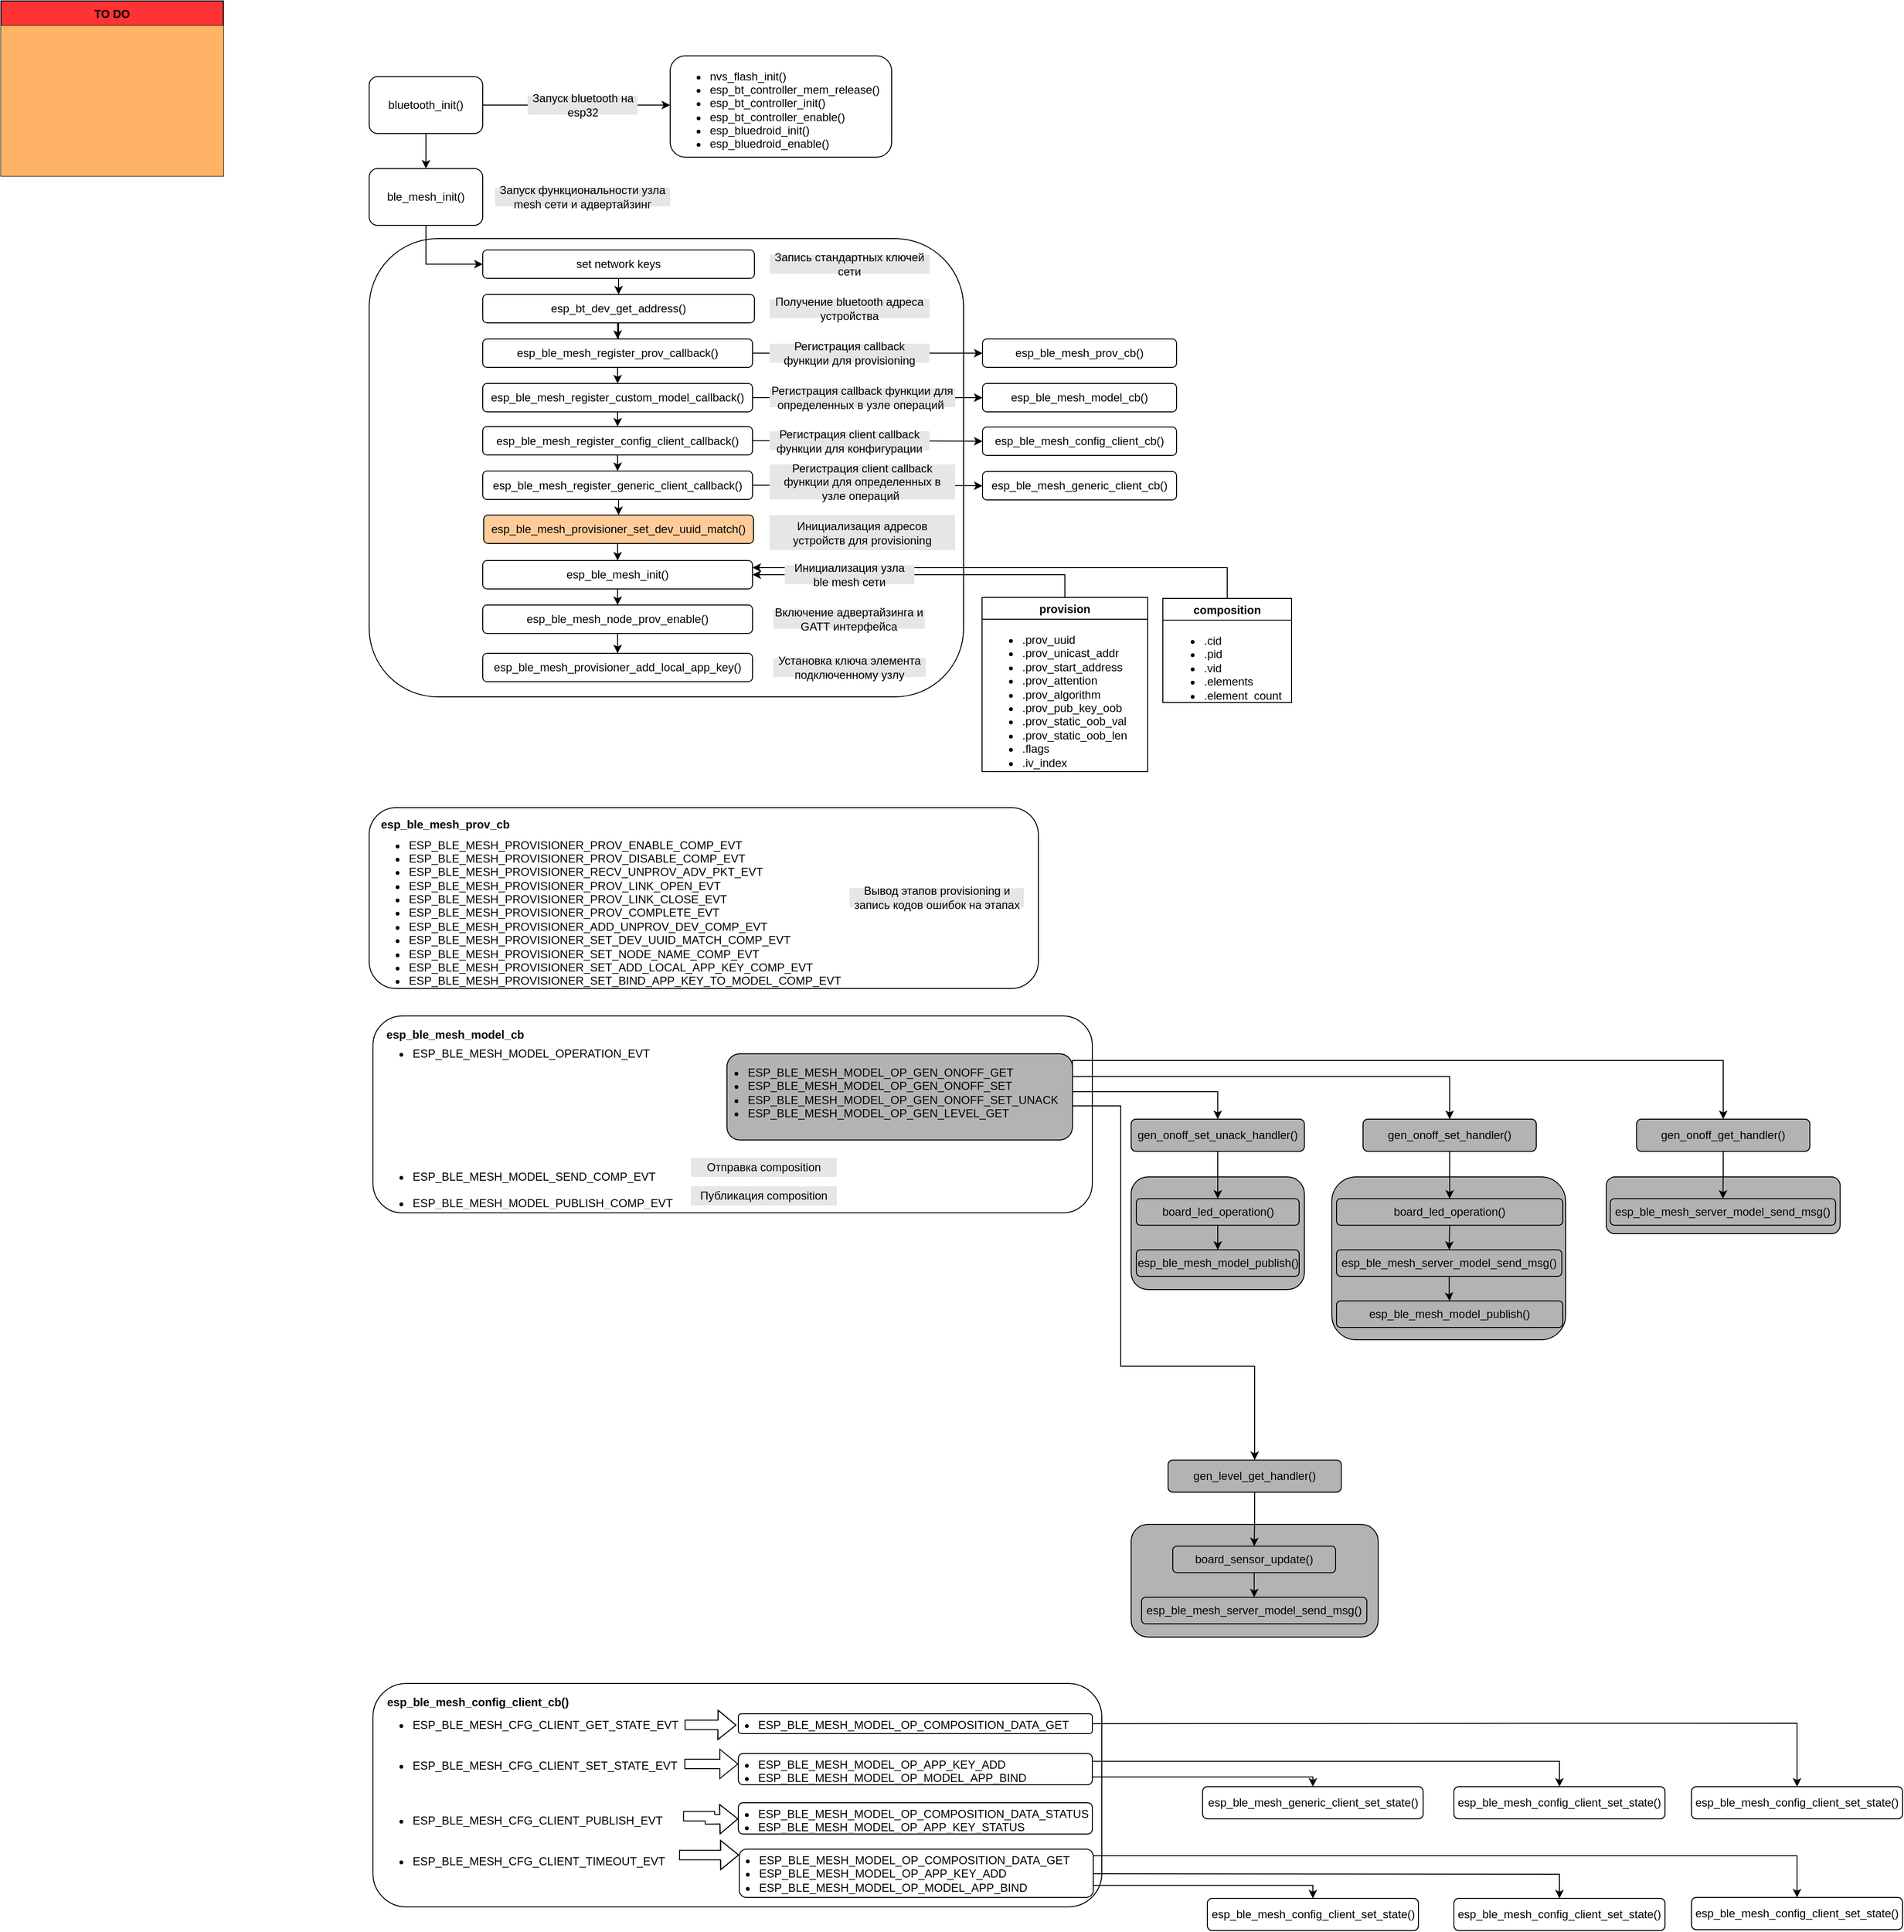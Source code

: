 <mxfile pages="1" version="11.2.1" type="github"><diagram id="T98RS72rka8nXL6oqwBk" name="BLE Mesh"><mxGraphModel dx="1868" dy="436" grid="0" gridSize="10" guides="1" tooltips="1" connect="1" arrows="1" fold="1" page="1" pageScale="1" pageWidth="827" pageHeight="1169" math="0" shadow="0"><root><mxCell id="0"/><mxCell id="1" parent="0"/><mxCell id="4EiZYcowKfUShSgZ8cCK-21" value="" style="rounded=1;whiteSpace=wrap;html=1;shadow=0;fillColor=#FFFFFF;" parent="1" vertex="1"><mxGeometry x="24" y="1800" width="770" height="236" as="geometry"/></mxCell><mxCell id="4EiZYcowKfUShSgZ8cCK-69" value="" style="rounded=1;whiteSpace=wrap;html=1;shadow=0;fillColor=#FFFFFF;" parent="1" vertex="1"><mxGeometry x="411" y="1975" width="374" height="51" as="geometry"/></mxCell><mxCell id="4EiZYcowKfUShSgZ8cCK-70" value="&lt;ul&gt;&lt;li&gt;ESP_BLE_MESH_MODEL_OP_COMPOSITION_DATA_GET&lt;br&gt;&lt;/li&gt;&lt;li&gt;ESP_BLE_MESH_MODEL_OP_APP_KEY_ADD&lt;br&gt;&lt;/li&gt;&lt;li&gt;ESP_BLE_MESH_MODEL_OP_MODEL_APP_BIND&lt;br&gt;&lt;/li&gt;&lt;/ul&gt;" style="text;strokeColor=none;fillColor=none;html=1;whiteSpace=wrap;verticalAlign=middle;overflow=hidden;shadow=0;" parent="1" vertex="1"><mxGeometry x="390" y="1965" width="400" height="59" as="geometry"/></mxCell><mxCell id="4EiZYcowKfUShSgZ8cCK-76" style="edgeStyle=orthogonalEdgeStyle;rounded=0;orthogonalLoop=1;jettySize=auto;html=1;" parent="1" target="4EiZYcowKfUShSgZ8cCK-75" edge="1"><mxGeometry relative="1" as="geometry"><mxPoint x="785" y="2001" as="sourcePoint"/></mxGeometry></mxCell><mxCell id="4EiZYcowKfUShSgZ8cCK-77" style="edgeStyle=orthogonalEdgeStyle;rounded=0;orthogonalLoop=1;jettySize=auto;html=1;exitX=1;exitY=0.75;exitDx=0;exitDy=0;" parent="1" source="4EiZYcowKfUShSgZ8cCK-69" target="4EiZYcowKfUShSgZ8cCK-74" edge="1"><mxGeometry relative="1" as="geometry"><Array as="points"><mxPoint x="1017" y="2013"/></Array></mxGeometry></mxCell><mxCell id="4EiZYcowKfUShSgZ8cCK-66" value="" style="rounded=1;whiteSpace=wrap;html=1;shadow=0;fillColor=#FFFFFF;" parent="1" vertex="1"><mxGeometry x="410" y="1926" width="374" height="33" as="geometry"/></mxCell><mxCell id="4EiZYcowKfUShSgZ8cCK-67" value="&lt;ul&gt;&lt;li&gt;&lt;span&gt;ESP_BLE_MESH_MODEL_OP_COMPOSITION_DATA_STATUS&lt;/span&gt;&lt;/li&gt;&lt;li&gt;ESP_BLE_MESH_MODEL_OP_APP_KEY_STATUS&lt;br&gt;&lt;/li&gt;&lt;/ul&gt;" style="text;strokeColor=none;fillColor=none;html=1;whiteSpace=wrap;verticalAlign=middle;overflow=hidden;shadow=0;" parent="1" vertex="1"><mxGeometry x="389" y="1916" width="400" height="43" as="geometry"/></mxCell><mxCell id="DUqvtSoEK3mGx_9N1tl6-71" value="" style="rounded=1;whiteSpace=wrap;html=1;shadow=0;fillColor=#B3B3B3;" parent="1" vertex="1"><mxGeometry x="825" y="1265" width="183" height="119" as="geometry"/></mxCell><mxCell id="DUqvtSoEK3mGx_9N1tl6-55" value="" style="rounded=1;whiteSpace=wrap;html=1;shadow=0;fillColor=#FFFFFF;" parent="1" vertex="1"><mxGeometry x="24" y="1095" width="760" height="208" as="geometry"/></mxCell><mxCell id="DUqvtSoEK3mGx_9N1tl6-66" style="edgeStyle=orthogonalEdgeStyle;rounded=0;orthogonalLoop=1;jettySize=auto;html=1;exitX=1;exitY=0.75;exitDx=0;exitDy=0;entryX=0.5;entryY=0;entryDx=0;entryDy=0;" parent="1" source="DUqvtSoEK3mGx_9N1tl6-59" target="DUqvtSoEK3mGx_9N1tl6-64" edge="1"><mxGeometry relative="1" as="geometry"><Array as="points"><mxPoint x="763" y="1175"/><mxPoint x="916" y="1175"/></Array></mxGeometry></mxCell><mxCell id="DUqvtSoEK3mGx_9N1tl6-68" style="edgeStyle=orthogonalEdgeStyle;rounded=0;orthogonalLoop=1;jettySize=auto;html=1;exitX=1;exitY=0.5;exitDx=0;exitDy=0;entryX=0.5;entryY=0;entryDx=0;entryDy=0;" parent="1" source="DUqvtSoEK3mGx_9N1tl6-59" target="DUqvtSoEK3mGx_9N1tl6-67" edge="1"><mxGeometry relative="1" as="geometry"><Array as="points"><mxPoint x="763" y="1159"/><mxPoint x="1162" y="1159"/></Array></mxGeometry></mxCell><mxCell id="DUqvtSoEK3mGx_9N1tl6-70" style="edgeStyle=orthogonalEdgeStyle;rounded=0;orthogonalLoop=1;jettySize=auto;html=1;exitX=1;exitY=0.25;exitDx=0;exitDy=0;entryX=0.5;entryY=0;entryDx=0;entryDy=0;" parent="1" source="DUqvtSoEK3mGx_9N1tl6-59" target="DUqvtSoEK3mGx_9N1tl6-69" edge="1"><mxGeometry relative="1" as="geometry"><Array as="points"><mxPoint x="763" y="1142"/><mxPoint x="1451" y="1142"/></Array></mxGeometry></mxCell><mxCell id="ZLVzMHxIUmXoyJSJ_pGa-2" style="edgeStyle=orthogonalEdgeStyle;rounded=0;orthogonalLoop=1;jettySize=auto;html=1;exitX=1;exitY=0.5;exitDx=0;exitDy=0;entryX=0.5;entryY=0;entryDx=0;entryDy=0;" parent="1" source="DUqvtSoEK3mGx_9N1tl6-59" target="ZLVzMHxIUmXoyJSJ_pGa-5" edge="1"><mxGeometry relative="1" as="geometry"><mxPoint x="800.176" y="1401.647" as="targetPoint"/><Array as="points"><mxPoint x="763" y="1190"/><mxPoint x="814" y="1190"/><mxPoint x="814" y="1465"/><mxPoint x="955" y="1465"/></Array></mxGeometry></mxCell><mxCell id="DUqvtSoEK3mGx_9N1tl6-59" value="" style="rounded=1;whiteSpace=wrap;html=1;shadow=0;fillColor=#B3B3B3;" parent="1" vertex="1"><mxGeometry x="398" y="1135" width="365" height="91" as="geometry"/></mxCell><mxCell id="DUqvtSoEK3mGx_9N1tl6-61" value="&lt;ul&gt;&lt;li&gt;ESP_BLE_MESH_MODEL_OP_GEN_ONOFF_GET&lt;/li&gt;&lt;li&gt;ESP_BLE_MESH_MODEL_OP_GEN_ONOFF_SET&lt;/li&gt;&lt;li&gt;ESP_BLE_MESH_MODEL_OP_GEN_ONOFF_SET_UNACK&lt;/li&gt;&lt;li&gt;ESP_BLE_MESH_MODEL_OP_GEN_LEVEL_GET&lt;/li&gt;&lt;/ul&gt;" style="text;strokeColor=none;fillColor=none;html=1;whiteSpace=wrap;verticalAlign=middle;overflow=hidden;shadow=0;" parent="1" vertex="1"><mxGeometry x="378" y="1125" width="371" height="101" as="geometry"/></mxCell><mxCell id="DUqvtSoEK3mGx_9N1tl6-28" value="" style="rounded=1;whiteSpace=wrap;html=1;" parent="1" vertex="1"><mxGeometry x="338" y="81" width="234" height="107" as="geometry"/></mxCell><mxCell id="DUqvtSoEK3mGx_9N1tl6-6" value="&lt;ul&gt;&lt;li&gt;nvs_flash_init()&lt;/li&gt;&lt;li&gt;esp_bt_controller_mem_release()&lt;/li&gt;&lt;li&gt;esp_bt_controller_init()&lt;/li&gt;&lt;li&gt;esp_bt_controller_enable()&lt;/li&gt;&lt;li&gt;esp_bluedroid_init()&lt;/li&gt;&lt;li&gt;esp_bluedroid_enable()&lt;/li&gt;&lt;/ul&gt;" style="text;strokeColor=none;fillColor=none;html=1;whiteSpace=wrap;verticalAlign=middle;overflow=hidden;" parent="1" vertex="1"><mxGeometry x="338" y="81" width="228" height="104" as="geometry"/></mxCell><mxCell id="DUqvtSoEK3mGx_9N1tl6-18" value="" style="rounded=1;whiteSpace=wrap;html=1;" parent="1" vertex="1"><mxGeometry x="20" y="274" width="628" height="484" as="geometry"/></mxCell><mxCell id="DUqvtSoEK3mGx_9N1tl6-5" style="edgeStyle=orthogonalEdgeStyle;rounded=0;orthogonalLoop=1;jettySize=auto;html=1;exitX=0.5;exitY=1;exitDx=0;exitDy=0;" parent="1" source="DUqvtSoEK3mGx_9N1tl6-1" target="DUqvtSoEK3mGx_9N1tl6-4" edge="1"><mxGeometry relative="1" as="geometry"/></mxCell><mxCell id="DUqvtSoEK3mGx_9N1tl6-29" style="edgeStyle=orthogonalEdgeStyle;rounded=0;orthogonalLoop=1;jettySize=auto;html=1;exitX=1;exitY=0.5;exitDx=0;exitDy=0;" parent="1" source="DUqvtSoEK3mGx_9N1tl6-1" target="DUqvtSoEK3mGx_9N1tl6-6" edge="1"><mxGeometry relative="1" as="geometry"/></mxCell><mxCell id="DUqvtSoEK3mGx_9N1tl6-1" value="bluetooth_init()" style="rounded=1;whiteSpace=wrap;html=1;" parent="1" vertex="1"><mxGeometry x="20" y="103" width="120" height="60" as="geometry"/></mxCell><mxCell id="DUqvtSoEK3mGx_9N1tl6-3" value="Запуск bluetooth на esp32" style="text;html=1;strokeColor=none;fillColor=#E6E6E6;align=center;verticalAlign=middle;whiteSpace=wrap;rounded=0;" parent="1" vertex="1"><mxGeometry x="187.5" y="123" width="116" height="20" as="geometry"/></mxCell><mxCell id="4EiZYcowKfUShSgZ8cCK-2" style="edgeStyle=orthogonalEdgeStyle;rounded=0;orthogonalLoop=1;jettySize=auto;html=1;exitX=0.5;exitY=1;exitDx=0;exitDy=0;entryX=0;entryY=0.5;entryDx=0;entryDy=0;" parent="1" source="DUqvtSoEK3mGx_9N1tl6-4" target="4EiZYcowKfUShSgZ8cCK-1" edge="1"><mxGeometry relative="1" as="geometry"/></mxCell><mxCell id="DUqvtSoEK3mGx_9N1tl6-4" value="ble_mesh_init()" style="rounded=1;whiteSpace=wrap;html=1;" parent="1" vertex="1"><mxGeometry x="20" y="200" width="120" height="60" as="geometry"/></mxCell><mxCell id="DUqvtSoEK3mGx_9N1tl6-14" style="edgeStyle=orthogonalEdgeStyle;rounded=0;orthogonalLoop=1;jettySize=auto;html=1;exitX=0.5;exitY=1;exitDx=0;exitDy=0;" parent="1" source="DUqvtSoEK3mGx_9N1tl6-9" target="DUqvtSoEK3mGx_9N1tl6-13" edge="1"><mxGeometry relative="1" as="geometry"/></mxCell><mxCell id="DUqvtSoEK3mGx_9N1tl6-22" style="edgeStyle=orthogonalEdgeStyle;rounded=0;orthogonalLoop=1;jettySize=auto;html=1;exitX=0.5;exitY=1;exitDx=0;exitDy=0;entryX=0.5;entryY=0;entryDx=0;entryDy=0;" parent="1" source="DUqvtSoEK3mGx_9N1tl6-9" target="DUqvtSoEK3mGx_9N1tl6-13" edge="1"><mxGeometry relative="1" as="geometry"/></mxCell><mxCell id="DUqvtSoEK3mGx_9N1tl6-9" value="esp_bt_dev_get_address()" style="rounded=1;whiteSpace=wrap;html=1;" parent="1" vertex="1"><mxGeometry x="140" y="333" width="287" height="30" as="geometry"/></mxCell><mxCell id="DUqvtSoEK3mGx_9N1tl6-12" value="Запуск функциональности узла mesh сети и адвертайзинг" style="text;html=1;strokeColor=none;fillColor=#E6E6E6;align=center;verticalAlign=middle;whiteSpace=wrap;rounded=0;" parent="1" vertex="1"><mxGeometry x="153" y="220" width="185" height="20" as="geometry"/></mxCell><mxCell id="DUqvtSoEK3mGx_9N1tl6-17" style="edgeStyle=orthogonalEdgeStyle;rounded=0;orthogonalLoop=1;jettySize=auto;html=1;exitX=0.5;exitY=1;exitDx=0;exitDy=0;entryX=0.5;entryY=0;entryDx=0;entryDy=0;" parent="1" source="DUqvtSoEK3mGx_9N1tl6-13" target="DUqvtSoEK3mGx_9N1tl6-16" edge="1"><mxGeometry relative="1" as="geometry"/></mxCell><mxCell id="DUqvtSoEK3mGx_9N1tl6-47" style="edgeStyle=orthogonalEdgeStyle;rounded=0;orthogonalLoop=1;jettySize=auto;html=1;exitX=1;exitY=0.5;exitDx=0;exitDy=0;entryX=0;entryY=0.5;entryDx=0;entryDy=0;" parent="1" source="DUqvtSoEK3mGx_9N1tl6-13" target="DUqvtSoEK3mGx_9N1tl6-45" edge="1"><mxGeometry relative="1" as="geometry"/></mxCell><mxCell id="DUqvtSoEK3mGx_9N1tl6-13" value="esp_ble_mesh_register_prov_callback()" style="rounded=1;whiteSpace=wrap;html=1;" parent="1" vertex="1"><mxGeometry x="140" y="380" width="285" height="30" as="geometry"/></mxCell><mxCell id="DUqvtSoEK3mGx_9N1tl6-48" style="edgeStyle=orthogonalEdgeStyle;rounded=0;orthogonalLoop=1;jettySize=auto;html=1;exitX=1;exitY=0.5;exitDx=0;exitDy=0;" parent="1" source="DUqvtSoEK3mGx_9N1tl6-16" target="DUqvtSoEK3mGx_9N1tl6-46" edge="1"><mxGeometry relative="1" as="geometry"/></mxCell><mxCell id="4EiZYcowKfUShSgZ8cCK-14" style="edgeStyle=orthogonalEdgeStyle;rounded=0;orthogonalLoop=1;jettySize=auto;html=1;exitX=0.5;exitY=1;exitDx=0;exitDy=0;entryX=0.5;entryY=0;entryDx=0;entryDy=0;" parent="1" source="DUqvtSoEK3mGx_9N1tl6-16" target="4EiZYcowKfUShSgZ8cCK-7" edge="1"><mxGeometry relative="1" as="geometry"/></mxCell><mxCell id="DUqvtSoEK3mGx_9N1tl6-16" value="esp_ble_mesh_register_custom_model_callback()" style="rounded=1;whiteSpace=wrap;html=1;" parent="1" vertex="1"><mxGeometry x="140" y="427" width="285" height="30" as="geometry"/></mxCell><mxCell id="DUqvtSoEK3mGx_9N1tl6-24" style="edgeStyle=orthogonalEdgeStyle;rounded=0;orthogonalLoop=1;jettySize=auto;html=1;exitX=0.5;exitY=1;exitDx=0;exitDy=0;entryX=0.5;entryY=0;entryDx=0;entryDy=0;" parent="1" source="DUqvtSoEK3mGx_9N1tl6-20" target="DUqvtSoEK3mGx_9N1tl6-23" edge="1"><mxGeometry relative="1" as="geometry"/></mxCell><mxCell id="DUqvtSoEK3mGx_9N1tl6-20" value="esp_ble_mesh_init()" style="rounded=1;whiteSpace=wrap;html=1;" parent="1" vertex="1"><mxGeometry x="140" y="614" width="285" height="30" as="geometry"/></mxCell><mxCell id="DUqvtSoEK3mGx_9N1tl6-26" style="edgeStyle=orthogonalEdgeStyle;rounded=0;orthogonalLoop=1;jettySize=auto;html=1;exitX=0.5;exitY=1;exitDx=0;exitDy=0;entryX=0.5;entryY=0;entryDx=0;entryDy=0;" parent="1" source="DUqvtSoEK3mGx_9N1tl6-23" target="DUqvtSoEK3mGx_9N1tl6-25" edge="1"><mxGeometry relative="1" as="geometry"/></mxCell><mxCell id="DUqvtSoEK3mGx_9N1tl6-23" value="esp_ble_mesh_node_prov_enable()" style="rounded=1;whiteSpace=wrap;html=1;" parent="1" vertex="1"><mxGeometry x="140" y="661" width="285" height="30" as="geometry"/></mxCell><mxCell id="DUqvtSoEK3mGx_9N1tl6-25" value="esp_ble_mesh_provisioner_add_local_app_key()" style="rounded=1;whiteSpace=wrap;html=1;" parent="1" vertex="1"><mxGeometry x="140" y="712" width="285" height="30" as="geometry"/></mxCell><mxCell id="DUqvtSoEK3mGx_9N1tl6-30" value="Получение bluetooth адреса устройства" style="text;html=1;strokeColor=none;fillColor=#E6E6E6;align=center;verticalAlign=middle;whiteSpace=wrap;rounded=0;" parent="1" vertex="1"><mxGeometry x="443" y="338" width="169" height="20" as="geometry"/></mxCell><mxCell id="DUqvtSoEK3mGx_9N1tl6-31" value="Установка ключа элемента подключенному узлу" style="text;html=1;strokeColor=none;fillColor=#E6E6E6;align=center;verticalAlign=middle;whiteSpace=wrap;rounded=0;" parent="1" vertex="1"><mxGeometry x="447" y="717" width="161" height="20" as="geometry"/></mxCell><mxCell id="DUqvtSoEK3mGx_9N1tl6-33" value="Включение адвертайзинга и GATT интерфейса" style="text;html=1;strokeColor=none;fillColor=#E6E6E6;align=center;verticalAlign=middle;whiteSpace=wrap;rounded=0;" parent="1" vertex="1"><mxGeometry x="447" y="666" width="160" height="20" as="geometry"/></mxCell><mxCell id="DUqvtSoEK3mGx_9N1tl6-38" style="edgeStyle=orthogonalEdgeStyle;rounded=0;orthogonalLoop=1;jettySize=auto;html=1;exitX=0.5;exitY=0;exitDx=0;exitDy=0;entryX=1;entryY=0.5;entryDx=0;entryDy=0;" parent="1" source="DUqvtSoEK3mGx_9N1tl6-35" target="DUqvtSoEK3mGx_9N1tl6-20" edge="1"><mxGeometry relative="1" as="geometry"/></mxCell><mxCell id="DUqvtSoEK3mGx_9N1tl6-35" value="provision" style="swimlane;" parent="1" vertex="1"><mxGeometry x="667.5" y="653" width="175" height="184" as="geometry"/></mxCell><mxCell id="DUqvtSoEK3mGx_9N1tl6-41" value="&lt;ul&gt;&lt;li&gt;.prov_uuid&lt;/li&gt;&lt;li&gt;.prov_unicast_addr&lt;/li&gt;&lt;li&gt;.prov_start_address&lt;/li&gt;&lt;li&gt;.prov_attention&lt;/li&gt;&lt;li&gt;.prov_algorithm&lt;/li&gt;&lt;li&gt;.prov_pub_key_oob&lt;/li&gt;&lt;li&gt;.prov_static_oob_val&lt;/li&gt;&lt;li&gt;.prov_static_oob_len&lt;/li&gt;&lt;li&gt;.flags&lt;/li&gt;&lt;li&gt;.iv_index&lt;/li&gt;&lt;/ul&gt;" style="text;strokeColor=none;fillColor=none;html=1;whiteSpace=wrap;verticalAlign=middle;overflow=hidden;shadow=0;align=left;" parent="DUqvtSoEK3mGx_9N1tl6-35" vertex="1"><mxGeometry y="23" width="175" height="161" as="geometry"/></mxCell><mxCell id="DUqvtSoEK3mGx_9N1tl6-39" style="edgeStyle=orthogonalEdgeStyle;rounded=0;orthogonalLoop=1;jettySize=auto;html=1;exitX=0.5;exitY=0;exitDx=0;exitDy=0;entryX=1;entryY=0.25;entryDx=0;entryDy=0;" parent="1" source="DUqvtSoEK3mGx_9N1tl6-37" target="DUqvtSoEK3mGx_9N1tl6-20" edge="1"><mxGeometry relative="1" as="geometry"/></mxCell><mxCell id="DUqvtSoEK3mGx_9N1tl6-37" value="composition" style="swimlane;" parent="1" vertex="1"><mxGeometry x="858.5" y="654" width="136" height="110" as="geometry"/></mxCell><mxCell id="DUqvtSoEK3mGx_9N1tl6-42" value="&lt;ul&gt;&lt;li&gt;.cid&lt;/li&gt;&lt;li&gt;.pid&lt;/li&gt;&lt;li&gt;.vid&lt;/li&gt;&lt;li&gt;.elements&lt;/li&gt;&lt;li&gt;.element_count&lt;/li&gt;&lt;/ul&gt;" style="text;strokeColor=none;fillColor=none;html=1;whiteSpace=wrap;verticalAlign=middle;overflow=hidden;shadow=0;" parent="DUqvtSoEK3mGx_9N1tl6-37" vertex="1"><mxGeometry x="1" y="23" width="135" height="85" as="geometry"/></mxCell><mxCell id="DUqvtSoEK3mGx_9N1tl6-34" value="Инициализация узла ble mesh сети" style="text;html=1;strokeColor=none;fillColor=#E6E6E6;align=center;verticalAlign=middle;whiteSpace=wrap;rounded=0;shadow=0;" parent="1" vertex="1"><mxGeometry x="459" y="619" width="137" height="20" as="geometry"/></mxCell><mxCell id="DUqvtSoEK3mGx_9N1tl6-43" value="Регистрация callback функции для provisioning" style="text;html=1;strokeColor=none;fillColor=#E6E6E6;align=center;verticalAlign=middle;whiteSpace=wrap;rounded=0;" parent="1" vertex="1"><mxGeometry x="443" y="385" width="169" height="20" as="geometry"/></mxCell><mxCell id="DUqvtSoEK3mGx_9N1tl6-44" value="Регистрация callback функции для определенных в узле операций&amp;nbsp;" style="text;html=1;strokeColor=none;fillColor=#E6E6E6;align=center;verticalAlign=middle;whiteSpace=wrap;rounded=0;" parent="1" vertex="1"><mxGeometry x="443" y="432" width="196" height="20" as="geometry"/></mxCell><mxCell id="DUqvtSoEK3mGx_9N1tl6-45" value="esp_ble_mesh_prov_cb()" style="rounded=1;whiteSpace=wrap;html=1;shadow=0;fillColor=#FFFFFF;" parent="1" vertex="1"><mxGeometry x="668" y="380" width="205" height="30" as="geometry"/></mxCell><mxCell id="DUqvtSoEK3mGx_9N1tl6-46" value="esp_ble_mesh_model_cb()" style="rounded=1;whiteSpace=wrap;html=1;shadow=0;fillColor=#FFFFFF;" parent="1" vertex="1"><mxGeometry x="668" y="427" width="205" height="30" as="geometry"/></mxCell><mxCell id="DUqvtSoEK3mGx_9N1tl6-49" value="" style="rounded=1;whiteSpace=wrap;html=1;shadow=0;fillColor=#FFFFFF;" parent="1" vertex="1"><mxGeometry x="20" y="875" width="707" height="191" as="geometry"/></mxCell><mxCell id="DUqvtSoEK3mGx_9N1tl6-51" value="&lt;b&gt;esp_ble_mesh_prov_cb&lt;/b&gt;" style="text;html=1;strokeColor=none;fillColor=none;align=center;verticalAlign=middle;whiteSpace=wrap;rounded=0;shadow=0;" parent="1" vertex="1"><mxGeometry x="32" y="882.5" width="137" height="20" as="geometry"/></mxCell><mxCell id="DUqvtSoEK3mGx_9N1tl6-52" value="&lt;ul&gt;&lt;li&gt;ESP_BLE_MESH_PROVISIONER_PROV_ENABLE_COMP_EVT&lt;br&gt;&lt;/li&gt;&lt;li&gt;ESP_BLE_MESH_PROVISIONER_PROV_DISABLE_COMP_EVT&lt;br&gt;&lt;/li&gt;&lt;li&gt;ESP_BLE_MESH_PROVISIONER_RECV_UNPROV_ADV_PKT_EVT&lt;br&gt;&lt;/li&gt;&lt;li&gt;ESP_BLE_MESH_PROVISIONER_PROV_LINK_OPEN_EVT&lt;br&gt;&lt;/li&gt;&lt;li&gt;ESP_BLE_MESH_PROVISIONER_PROV_LINK_CLOSE_EVT&lt;/li&gt;&lt;li&gt;ESP_BLE_MESH_PROVISIONER_PROV_COMPLETE_EVT&lt;br&gt;&lt;/li&gt;&lt;li&gt;ESP_BLE_MESH_PROVISIONER_ADD_UNPROV_DEV_COMP_EVT&lt;br&gt;&lt;/li&gt;&lt;li&gt;ESP_BLE_MESH_PROVISIONER_SET_DEV_UUID_MATCH_COMP_EVT&lt;br&gt;&lt;/li&gt;&lt;li&gt;ESP_BLE_MESH_PROVISIONER_SET_NODE_NAME_COMP_EVT&lt;br&gt;&lt;/li&gt;&lt;li&gt;ESP_BLE_MESH_PROVISIONER_SET_ADD_LOCAL_APP_KEY_COMP_EVT&lt;br&gt;&lt;/li&gt;&lt;li&gt;ESP_BLE_MESH_PROVISIONER_SET_BIND_APP_KEY_TO_MODEL_COMP_EVT&lt;br&gt;&lt;/li&gt;&lt;/ul&gt;" style="text;strokeColor=none;fillColor=none;html=1;whiteSpace=wrap;verticalAlign=middle;overflow=hidden;shadow=0;" parent="1" vertex="1"><mxGeometry x="20" y="893" width="501" height="174" as="geometry"/></mxCell><mxCell id="DUqvtSoEK3mGx_9N1tl6-54" value="Вывод этапов provisioning и запись кодов ошибок на этапах" style="text;html=1;strokeColor=none;fillColor=#E6E6E6;align=center;verticalAlign=middle;whiteSpace=wrap;rounded=0;shadow=0;" parent="1" vertex="1"><mxGeometry x="527.5" y="960" width="184" height="20" as="geometry"/></mxCell><mxCell id="DUqvtSoEK3mGx_9N1tl6-56" value="&lt;b&gt;esp_ble_mesh_model_cb&lt;/b&gt;" style="text;html=1;strokeColor=none;fillColor=none;align=center;verticalAlign=middle;whiteSpace=wrap;rounded=0;shadow=0;" parent="1" vertex="1"><mxGeometry x="31.5" y="1105" width="158" height="20" as="geometry"/></mxCell><mxCell id="DUqvtSoEK3mGx_9N1tl6-57" value="&lt;ul&gt;&lt;li&gt;ESP_BLE_MESH_MODEL_OPERATION_EVT&lt;br&gt;&lt;br&gt;&lt;br&gt;&lt;br&gt;&lt;br&gt;&lt;br&gt;&lt;br&gt;&lt;br&gt;&lt;br&gt;&lt;/li&gt;&lt;li&gt;ESP_BLE_MESH_MODEL_SEND_COMP_EVT&lt;br&gt;&lt;br&gt;&lt;/li&gt;&lt;li&gt;ESP_BLE_MESH_MODEL_PUBLISH_COMP_EVT&lt;br&gt;&lt;/li&gt;&lt;/ul&gt;" style="text;strokeColor=none;fillColor=none;html=1;whiteSpace=wrap;verticalAlign=middle;overflow=hidden;shadow=0;" parent="1" vertex="1"><mxGeometry x="24" y="1113" width="326" height="187" as="geometry"/></mxCell><mxCell id="DUqvtSoEK3mGx_9N1tl6-62" value="Отправка composition" style="text;html=1;strokeColor=none;fillColor=#E6E6E6;align=center;verticalAlign=middle;whiteSpace=wrap;rounded=0;shadow=0;" parent="1" vertex="1"><mxGeometry x="360" y="1245" width="154" height="20" as="geometry"/></mxCell><mxCell id="DUqvtSoEK3mGx_9N1tl6-63" value="Публикация composition" style="text;html=1;strokeColor=none;fillColor=#E6E6E6;align=center;verticalAlign=middle;whiteSpace=wrap;rounded=0;shadow=0;" parent="1" vertex="1"><mxGeometry x="360" y="1275" width="154" height="20" as="geometry"/></mxCell><mxCell id="DUqvtSoEK3mGx_9N1tl6-73" style="edgeStyle=orthogonalEdgeStyle;rounded=0;orthogonalLoop=1;jettySize=auto;html=1;exitX=0.5;exitY=1;exitDx=0;exitDy=0;entryX=0.5;entryY=0;entryDx=0;entryDy=0;" parent="1" source="DUqvtSoEK3mGx_9N1tl6-64" target="DUqvtSoEK3mGx_9N1tl6-72" edge="1"><mxGeometry relative="1" as="geometry"/></mxCell><mxCell id="DUqvtSoEK3mGx_9N1tl6-64" value="gen_onoff_set_unack_handler()" style="rounded=1;whiteSpace=wrap;html=1;shadow=0;fillColor=#B3B3B3;" parent="1" vertex="1"><mxGeometry x="825" y="1204" width="183" height="34" as="geometry"/></mxCell><mxCell id="DUqvtSoEK3mGx_9N1tl6-67" value="gen_onoff_set_handler()" style="rounded=1;whiteSpace=wrap;html=1;shadow=0;fillColor=#B3B3B3;" parent="1" vertex="1"><mxGeometry x="1070" y="1204" width="183" height="34" as="geometry"/></mxCell><mxCell id="DUqvtSoEK3mGx_9N1tl6-69" value="gen_onoff_get_handler()" style="rounded=1;whiteSpace=wrap;html=1;shadow=0;fillColor=#B3B3B3;" parent="1" vertex="1"><mxGeometry x="1359" y="1204" width="183" height="34" as="geometry"/></mxCell><mxCell id="DUqvtSoEK3mGx_9N1tl6-76" style="edgeStyle=orthogonalEdgeStyle;rounded=0;orthogonalLoop=1;jettySize=auto;html=1;exitX=0.5;exitY=1;exitDx=0;exitDy=0;entryX=0.5;entryY=0;entryDx=0;entryDy=0;" parent="1" source="DUqvtSoEK3mGx_9N1tl6-72" target="DUqvtSoEK3mGx_9N1tl6-74" edge="1"><mxGeometry relative="1" as="geometry"/></mxCell><mxCell id="DUqvtSoEK3mGx_9N1tl6-72" value="board_led_operation()" style="rounded=1;whiteSpace=wrap;html=1;shadow=0;fillColor=#B3B3B3;" parent="1" vertex="1"><mxGeometry x="830.5" y="1288" width="172" height="28" as="geometry"/></mxCell><mxCell id="DUqvtSoEK3mGx_9N1tl6-74" value="esp_ble_mesh_model_publish()" style="rounded=1;whiteSpace=wrap;html=1;shadow=0;fillColor=#B3B3B3;" parent="1" vertex="1"><mxGeometry x="830.5" y="1342" width="172" height="28" as="geometry"/></mxCell><mxCell id="DUqvtSoEK3mGx_9N1tl6-78" value="" style="rounded=1;whiteSpace=wrap;html=1;shadow=0;fillColor=#B3B3B3;" parent="1" vertex="1"><mxGeometry x="1037" y="1265" width="247" height="172" as="geometry"/></mxCell><mxCell id="DUqvtSoEK3mGx_9N1tl6-83" style="edgeStyle=orthogonalEdgeStyle;rounded=0;orthogonalLoop=1;jettySize=auto;html=1;exitX=0.5;exitY=1;exitDx=0;exitDy=0;entryX=0.5;entryY=0;entryDx=0;entryDy=0;" parent="1" source="DUqvtSoEK3mGx_9N1tl6-79" target="DUqvtSoEK3mGx_9N1tl6-81" edge="1"><mxGeometry relative="1" as="geometry"/></mxCell><mxCell id="DUqvtSoEK3mGx_9N1tl6-79" value="board_led_operation()" style="rounded=1;whiteSpace=wrap;html=1;shadow=0;fillColor=#B3B3B3;" parent="1" vertex="1"><mxGeometry x="1042" y="1288" width="239" height="28" as="geometry"/></mxCell><mxCell id="DUqvtSoEK3mGx_9N1tl6-80" style="edgeStyle=orthogonalEdgeStyle;rounded=0;orthogonalLoop=1;jettySize=auto;html=1;exitX=0.5;exitY=1;exitDx=0;exitDy=0;" parent="1" source="DUqvtSoEK3mGx_9N1tl6-67" target="DUqvtSoEK3mGx_9N1tl6-79" edge="1"><mxGeometry relative="1" as="geometry"/></mxCell><mxCell id="DUqvtSoEK3mGx_9N1tl6-84" style="edgeStyle=orthogonalEdgeStyle;rounded=0;orthogonalLoop=1;jettySize=auto;html=1;exitX=0.5;exitY=1;exitDx=0;exitDy=0;" parent="1" source="DUqvtSoEK3mGx_9N1tl6-81" target="DUqvtSoEK3mGx_9N1tl6-82" edge="1"><mxGeometry relative="1" as="geometry"/></mxCell><mxCell id="DUqvtSoEK3mGx_9N1tl6-81" value="esp_ble_mesh_server_model_send_msg()" style="rounded=1;whiteSpace=wrap;html=1;shadow=0;fillColor=#B3B3B3;" parent="1" vertex="1"><mxGeometry x="1042" y="1342" width="238" height="28" as="geometry"/></mxCell><mxCell id="DUqvtSoEK3mGx_9N1tl6-82" value="esp_ble_mesh_model_publish()" style="rounded=1;whiteSpace=wrap;html=1;shadow=0;fillColor=#B3B3B3;" parent="1" vertex="1"><mxGeometry x="1042" y="1396" width="239" height="28" as="geometry"/></mxCell><mxCell id="DUqvtSoEK3mGx_9N1tl6-85" value="" style="rounded=1;whiteSpace=wrap;html=1;shadow=0;fillColor=#B3B3B3;" parent="1" vertex="1"><mxGeometry x="1327" y="1265" width="247" height="60" as="geometry"/></mxCell><mxCell id="DUqvtSoEK3mGx_9N1tl6-86" value="esp_ble_mesh_server_model_send_msg()" style="rounded=1;whiteSpace=wrap;html=1;shadow=0;fillColor=#B3B3B3;" parent="1" vertex="1"><mxGeometry x="1331.19" y="1288" width="238" height="28" as="geometry"/></mxCell><mxCell id="DUqvtSoEK3mGx_9N1tl6-88" style="edgeStyle=orthogonalEdgeStyle;rounded=0;orthogonalLoop=1;jettySize=auto;html=1;exitX=0.5;exitY=1;exitDx=0;exitDy=0;entryX=0.5;entryY=0;entryDx=0;entryDy=0;" parent="1" source="DUqvtSoEK3mGx_9N1tl6-69" target="DUqvtSoEK3mGx_9N1tl6-86" edge="1"><mxGeometry relative="1" as="geometry"/></mxCell><mxCell id="DUqvtSoEK3mGx_9N1tl6-89" value="TO DO" style="swimlane;fontStyle=1;childLayout=stackLayout;horizontal=1;startSize=26;fillColor=#FF3333;horizontalStack=0;resizeParent=1;resizeParentMax=0;resizeLast=0;collapsible=1;marginBottom=0;shadow=0;" parent="1" vertex="1"><mxGeometry x="-369" y="23" width="235" height="185" as="geometry"><mxRectangle x="825" y="28" width="65" height="26" as="alternateBounds"/></mxGeometry></mxCell><mxCell id="DUqvtSoEK3mGx_9N1tl6-90" value="" style="text;strokeColor=none;fillColor=#FFB366;align=left;verticalAlign=top;spacingLeft=4;spacingRight=4;overflow=hidden;rotatable=0;points=[[0,0.5],[1,0.5]];portConstraint=eastwest;" parent="DUqvtSoEK3mGx_9N1tl6-89" vertex="1"><mxGeometry y="26" width="235" height="26" as="geometry"/></mxCell><mxCell id="J1xHeOEA1xt9B-BfBcTF-1" value="" style="text;html=1;strokeColor=none;fillColor=#FFB366;align=left;verticalAlign=middle;whiteSpace=wrap;rounded=0;" parent="DUqvtSoEK3mGx_9N1tl6-89" vertex="1"><mxGeometry y="52" width="235" height="20" as="geometry"/></mxCell><mxCell id="DUqvtSoEK3mGx_9N1tl6-91" value="" style="text;strokeColor=none;fillColor=#FFB366;align=left;verticalAlign=top;spacingLeft=4;spacingRight=4;overflow=hidden;rotatable=0;points=[[0,0.5],[1,0.5]];portConstraint=eastwest;" parent="DUqvtSoEK3mGx_9N1tl6-89" vertex="1"><mxGeometry y="72" width="235" height="26" as="geometry"/></mxCell><mxCell id="DUqvtSoEK3mGx_9N1tl6-92" value="" style="text;strokeColor=none;fillColor=#FFB366;align=left;verticalAlign=top;spacingLeft=4;spacingRight=4;overflow=hidden;rotatable=0;points=[[0,0.5],[1,0.5]];portConstraint=eastwest;" parent="DUqvtSoEK3mGx_9N1tl6-89" vertex="1"><mxGeometry y="98" width="235" height="27" as="geometry"/></mxCell><mxCell id="DUqvtSoEK3mGx_9N1tl6-105" value="" style="text;html=1;strokeColor=none;fillColor=#FFB366;align=left;verticalAlign=middle;whiteSpace=wrap;rounded=0;shadow=0;" parent="DUqvtSoEK3mGx_9N1tl6-89" vertex="1"><mxGeometry y="125" width="235" height="20" as="geometry"/></mxCell><mxCell id="DUqvtSoEK3mGx_9N1tl6-106" value="" style="text;html=1;strokeColor=none;fillColor=#FFB366;align=left;verticalAlign=middle;whiteSpace=wrap;rounded=0;shadow=0;" parent="DUqvtSoEK3mGx_9N1tl6-89" vertex="1"><mxGeometry y="145" width="235" height="20" as="geometry"/></mxCell><mxCell id="DUqvtSoEK3mGx_9N1tl6-107" value="" style="text;html=1;strokeColor=none;fillColor=#FFB366;align=left;verticalAlign=middle;whiteSpace=wrap;rounded=0;shadow=0;" parent="DUqvtSoEK3mGx_9N1tl6-89" vertex="1"><mxGeometry y="165" width="235" height="20" as="geometry"/></mxCell><mxCell id="ZLVzMHxIUmXoyJSJ_pGa-5" value="gen_level_get_handler()" style="rounded=1;whiteSpace=wrap;html=1;shadow=0;fillColor=#B3B3B3;" parent="1" vertex="1"><mxGeometry x="864" y="1564" width="183" height="34" as="geometry"/></mxCell><mxCell id="ZLVzMHxIUmXoyJSJ_pGa-8" value="" style="rounded=1;whiteSpace=wrap;html=1;shadow=0;fillColor=#B3B3B3;" parent="1" vertex="1"><mxGeometry x="825" y="1632" width="261" height="119" as="geometry"/></mxCell><mxCell id="ZLVzMHxIUmXoyJSJ_pGa-9" style="edgeStyle=orthogonalEdgeStyle;rounded=0;orthogonalLoop=1;jettySize=auto;html=1;exitX=0.5;exitY=1;exitDx=0;exitDy=0;entryX=0.5;entryY=0;entryDx=0;entryDy=0;" parent="1" source="ZLVzMHxIUmXoyJSJ_pGa-10" target="ZLVzMHxIUmXoyJSJ_pGa-11" edge="1"><mxGeometry relative="1" as="geometry"/></mxCell><mxCell id="ZLVzMHxIUmXoyJSJ_pGa-10" value="board_sensor_update()" style="rounded=1;whiteSpace=wrap;html=1;shadow=0;fillColor=#B3B3B3;" parent="1" vertex="1"><mxGeometry x="869" y="1655" width="172" height="28" as="geometry"/></mxCell><mxCell id="ZLVzMHxIUmXoyJSJ_pGa-11" value="esp_ble_mesh_server_model_send_msg()" style="rounded=1;whiteSpace=wrap;html=1;shadow=0;fillColor=#B3B3B3;" parent="1" vertex="1"><mxGeometry x="836" y="1709" width="238" height="28" as="geometry"/></mxCell><mxCell id="ZLVzMHxIUmXoyJSJ_pGa-25" style="edgeStyle=orthogonalEdgeStyle;rounded=0;orthogonalLoop=1;jettySize=auto;html=1;exitX=0.5;exitY=1;exitDx=0;exitDy=0;" parent="1" source="ZLVzMHxIUmXoyJSJ_pGa-5" target="ZLVzMHxIUmXoyJSJ_pGa-10" edge="1"><mxGeometry relative="1" as="geometry"/></mxCell><mxCell id="4EiZYcowKfUShSgZ8cCK-3" style="edgeStyle=orthogonalEdgeStyle;rounded=0;orthogonalLoop=1;jettySize=auto;html=1;exitX=0.5;exitY=1;exitDx=0;exitDy=0;entryX=0.5;entryY=0;entryDx=0;entryDy=0;" parent="1" source="4EiZYcowKfUShSgZ8cCK-1" target="DUqvtSoEK3mGx_9N1tl6-9" edge="1"><mxGeometry relative="1" as="geometry"/></mxCell><mxCell id="4EiZYcowKfUShSgZ8cCK-1" value="set network keys" style="rounded=1;whiteSpace=wrap;html=1;fillColor=none;" parent="1" vertex="1"><mxGeometry x="140" y="286" width="287" height="30" as="geometry"/></mxCell><mxCell id="4EiZYcowKfUShSgZ8cCK-4" value="Запись стандартных ключей сети" style="text;html=1;strokeColor=none;fillColor=#E6E6E6;align=center;verticalAlign=middle;whiteSpace=wrap;rounded=0;" parent="1" vertex="1"><mxGeometry x="443" y="291" width="169" height="20" as="geometry"/></mxCell><mxCell id="4EiZYcowKfUShSgZ8cCK-5" style="edgeStyle=orthogonalEdgeStyle;rounded=0;orthogonalLoop=1;jettySize=auto;html=1;exitX=0.5;exitY=1;exitDx=0;exitDy=0;entryX=0.5;entryY=0;entryDx=0;entryDy=0;" parent="1" source="4EiZYcowKfUShSgZ8cCK-7" target="4EiZYcowKfUShSgZ8cCK-9" edge="1"><mxGeometry relative="1" as="geometry"/></mxCell><mxCell id="4EiZYcowKfUShSgZ8cCK-6" style="edgeStyle=orthogonalEdgeStyle;rounded=0;orthogonalLoop=1;jettySize=auto;html=1;exitX=1;exitY=0.5;exitDx=0;exitDy=0;entryX=0;entryY=0.5;entryDx=0;entryDy=0;" parent="1" source="4EiZYcowKfUShSgZ8cCK-7" target="4EiZYcowKfUShSgZ8cCK-12" edge="1"><mxGeometry relative="1" as="geometry"/></mxCell><mxCell id="4EiZYcowKfUShSgZ8cCK-7" value="esp_ble_mesh_register_config_client_callback()" style="rounded=1;whiteSpace=wrap;html=1;" parent="1" vertex="1"><mxGeometry x="140" y="472.5" width="285" height="30" as="geometry"/></mxCell><mxCell id="4EiZYcowKfUShSgZ8cCK-8" style="edgeStyle=orthogonalEdgeStyle;rounded=0;orthogonalLoop=1;jettySize=auto;html=1;exitX=1;exitY=0.5;exitDx=0;exitDy=0;" parent="1" source="4EiZYcowKfUShSgZ8cCK-9" target="4EiZYcowKfUShSgZ8cCK-13" edge="1"><mxGeometry relative="1" as="geometry"/></mxCell><mxCell id="4EiZYcowKfUShSgZ8cCK-17" style="edgeStyle=orthogonalEdgeStyle;rounded=0;orthogonalLoop=1;jettySize=auto;html=1;exitX=0.5;exitY=1;exitDx=0;exitDy=0;entryX=0.5;entryY=0;entryDx=0;entryDy=0;" parent="1" source="4EiZYcowKfUShSgZ8cCK-9" target="4EiZYcowKfUShSgZ8cCK-16" edge="1"><mxGeometry relative="1" as="geometry"/></mxCell><mxCell id="4EiZYcowKfUShSgZ8cCK-9" value="esp_ble_mesh_register_generic_client_callback()" style="rounded=1;whiteSpace=wrap;html=1;" parent="1" vertex="1"><mxGeometry x="140" y="519.5" width="285" height="30" as="geometry"/></mxCell><mxCell id="4EiZYcowKfUShSgZ8cCK-10" value="Регистрация client callback функции для конфигурации" style="text;html=1;strokeColor=none;fillColor=#E6E6E6;align=center;verticalAlign=middle;whiteSpace=wrap;rounded=0;" parent="1" vertex="1"><mxGeometry x="443" y="477.5" width="169" height="20" as="geometry"/></mxCell><mxCell id="4EiZYcowKfUShSgZ8cCK-11" value="Регистрация client callback функции для определенных в узле операций&amp;nbsp;" style="text;html=1;strokeColor=none;fillColor=#E6E6E6;align=center;verticalAlign=middle;whiteSpace=wrap;rounded=0;" parent="1" vertex="1"><mxGeometry x="443" y="512.5" width="196" height="37" as="geometry"/></mxCell><mxCell id="4EiZYcowKfUShSgZ8cCK-12" value="esp_ble_mesh_config_client_cb()" style="rounded=1;whiteSpace=wrap;html=1;shadow=0;fillColor=#FFFFFF;" parent="1" vertex="1"><mxGeometry x="668" y="473" width="205" height="30" as="geometry"/></mxCell><mxCell id="4EiZYcowKfUShSgZ8cCK-13" value="esp_ble_mesh_generic_client_cb()" style="rounded=1;whiteSpace=wrap;html=1;shadow=0;fillColor=#FFFFFF;" parent="1" vertex="1"><mxGeometry x="668" y="520" width="205" height="30" as="geometry"/></mxCell><mxCell id="4EiZYcowKfUShSgZ8cCK-18" style="edgeStyle=orthogonalEdgeStyle;rounded=0;orthogonalLoop=1;jettySize=auto;html=1;exitX=0.5;exitY=1;exitDx=0;exitDy=0;entryX=0.5;entryY=0;entryDx=0;entryDy=0;" parent="1" source="4EiZYcowKfUShSgZ8cCK-16" target="DUqvtSoEK3mGx_9N1tl6-20" edge="1"><mxGeometry relative="1" as="geometry"/></mxCell><mxCell id="4EiZYcowKfUShSgZ8cCK-16" value="esp_ble_mesh_provisioner_set_dev_uuid_match()" style="rounded=1;whiteSpace=wrap;html=1;fillColor=#FFCC99;" parent="1" vertex="1"><mxGeometry x="141" y="566" width="285" height="30" as="geometry"/></mxCell><mxCell id="4EiZYcowKfUShSgZ8cCK-19" value="Инициализация адресов устройств для provisioning" style="text;html=1;strokeColor=none;fillColor=#E6E6E6;align=center;verticalAlign=middle;whiteSpace=wrap;rounded=0;" parent="1" vertex="1"><mxGeometry x="443" y="566" width="196" height="37" as="geometry"/></mxCell><mxCell id="4EiZYcowKfUShSgZ8cCK-24" style="edgeStyle=orthogonalEdgeStyle;rounded=0;orthogonalLoop=1;jettySize=auto;html=1;exitX=1;exitY=0.5;exitDx=0;exitDy=0;entryX=0.5;entryY=0;entryDx=0;entryDy=0;" parent="1" source="4EiZYcowKfUShSgZ8cCK-26" target="4EiZYcowKfUShSgZ8cCK-35" edge="1"><mxGeometry relative="1" as="geometry"><Array as="points"><mxPoint x="775" y="1842"/><mxPoint x="1529" y="1842"/></Array></mxGeometry></mxCell><mxCell id="4EiZYcowKfUShSgZ8cCK-26" value="" style="rounded=1;whiteSpace=wrap;html=1;shadow=0;fillColor=#FFFFFF;" parent="1" vertex="1"><mxGeometry x="410" y="1832" width="374" height="21" as="geometry"/></mxCell><mxCell id="4EiZYcowKfUShSgZ8cCK-27" value="&lt;ul&gt;&lt;li&gt;ESP_BLE_MESH_MODEL_OP_COMPOSITION_DATA_GET&lt;/li&gt;&lt;/ul&gt;" style="text;strokeColor=none;fillColor=none;html=1;whiteSpace=wrap;verticalAlign=middle;overflow=hidden;shadow=0;" parent="1" vertex="1"><mxGeometry x="388.5" y="1822" width="371" height="33" as="geometry"/></mxCell><mxCell id="4EiZYcowKfUShSgZ8cCK-28" value="&lt;b&gt;esp_ble_mesh_config_client_cb()&lt;/b&gt;" style="text;html=1;strokeColor=none;fillColor=none;align=center;verticalAlign=middle;whiteSpace=wrap;rounded=0;shadow=0;" parent="1" vertex="1"><mxGeometry x="55.5" y="1810" width="158" height="20" as="geometry"/></mxCell><mxCell id="4EiZYcowKfUShSgZ8cCK-56" style="edgeStyle=orthogonalEdgeStyle;rounded=0;orthogonalLoop=1;jettySize=auto;html=1;shape=flexArrow;exitX=1.01;exitY=0.124;exitDx=0;exitDy=0;exitPerimeter=0;" parent="1" source="4EiZYcowKfUShSgZ8cCK-29" edge="1"><mxGeometry relative="1" as="geometry"><mxPoint x="355" y="1844" as="sourcePoint"/><mxPoint x="408" y="1844" as="targetPoint"/></mxGeometry></mxCell><mxCell id="4EiZYcowKfUShSgZ8cCK-59" style="edgeStyle=orthogonalEdgeStyle;shape=flexArrow;rounded=0;orthogonalLoop=1;jettySize=auto;html=1;" parent="1" edge="1"><mxGeometry relative="1" as="geometry"><mxPoint x="353" y="1885" as="sourcePoint"/><mxPoint x="410" y="1885" as="targetPoint"/></mxGeometry></mxCell><mxCell id="4EiZYcowKfUShSgZ8cCK-68" style="edgeStyle=orthogonalEdgeStyle;rounded=0;orthogonalLoop=1;jettySize=auto;html=1;exitX=1.005;exitY=0.676;exitDx=0;exitDy=0;shape=flexArrow;exitPerimeter=0;" parent="1" source="4EiZYcowKfUShSgZ8cCK-29" edge="1"><mxGeometry relative="1" as="geometry"><mxPoint x="410" y="1943" as="targetPoint"/></mxGeometry></mxCell><mxCell id="4EiZYcowKfUShSgZ8cCK-73" style="edgeStyle=orthogonalEdgeStyle;rounded=0;orthogonalLoop=1;jettySize=auto;html=1;exitX=0.992;exitY=0.91;exitDx=0;exitDy=0;shape=flexArrow;exitPerimeter=0;entryX=0.052;entryY=0.274;entryDx=0;entryDy=0;entryPerimeter=0;" parent="1" source="4EiZYcowKfUShSgZ8cCK-29" target="4EiZYcowKfUShSgZ8cCK-70" edge="1"><mxGeometry relative="1" as="geometry"/></mxCell><mxCell id="4EiZYcowKfUShSgZ8cCK-29" value="&lt;ul&gt;&lt;li&gt;ESP_BLE_MESH_CFG_CLIENT_GET_STATE_EVT&lt;br&gt;&lt;br&gt;&lt;br&gt;&lt;/li&gt;&lt;li&gt;ESP_BLE_MESH_CFG_CLIENT_SET_STATE_EVT&lt;br&gt;&lt;br&gt;&lt;br&gt;&lt;br&gt;&lt;/li&gt;&lt;li&gt;ESP_BLE_MESH_CFG_CLIENT_PUBLISH_EVT&lt;br&gt;&lt;br&gt;&lt;br&gt;&lt;/li&gt;&lt;li&gt;ESP_BLE_MESH_CFG_CLIENT_TIMEOUT_EVT&lt;br&gt;&lt;/li&gt;&lt;/ul&gt;" style="text;strokeColor=none;fillColor=none;html=1;whiteSpace=wrap;verticalAlign=middle;overflow=hidden;shadow=0;" parent="1" vertex="1"><mxGeometry x="24" y="1822" width="326" height="175" as="geometry"/></mxCell><mxCell id="4EiZYcowKfUShSgZ8cCK-35" value="esp_ble_mesh_config_client_set_state()" style="rounded=1;whiteSpace=wrap;html=1;shadow=0;fillColor=#FFFFFF;" parent="1" vertex="1"><mxGeometry x="1417" y="1909" width="223" height="34" as="geometry"/></mxCell><mxCell id="4EiZYcowKfUShSgZ8cCK-62" style="edgeStyle=orthogonalEdgeStyle;rounded=0;orthogonalLoop=1;jettySize=auto;html=1;exitX=1;exitY=0.25;exitDx=0;exitDy=0;entryX=0.5;entryY=0;entryDx=0;entryDy=0;" parent="1" source="4EiZYcowKfUShSgZ8cCK-57" target="4EiZYcowKfUShSgZ8cCK-61" edge="1"><mxGeometry relative="1" as="geometry"/></mxCell><mxCell id="4EiZYcowKfUShSgZ8cCK-65" style="edgeStyle=orthogonalEdgeStyle;rounded=0;orthogonalLoop=1;jettySize=auto;html=1;exitX=1;exitY=0.75;exitDx=0;exitDy=0;entryX=0.5;entryY=0;entryDx=0;entryDy=0;" parent="1" source="4EiZYcowKfUShSgZ8cCK-57" target="4EiZYcowKfUShSgZ8cCK-64" edge="1"><mxGeometry relative="1" as="geometry"><Array as="points"><mxPoint x="1017" y="1899"/></Array></mxGeometry></mxCell><mxCell id="4EiZYcowKfUShSgZ8cCK-57" value="" style="rounded=1;whiteSpace=wrap;html=1;shadow=0;fillColor=#FFFFFF;" parent="1" vertex="1"><mxGeometry x="410" y="1874" width="374" height="33" as="geometry"/></mxCell><mxCell id="4EiZYcowKfUShSgZ8cCK-58" value="&lt;ul&gt;&lt;li&gt;ESP_BLE_MESH_MODEL_OP_APP_KEY_ADD&lt;/li&gt;&lt;li&gt;ESP_BLE_MESH_MODEL_OP_MODEL_APP_BIND&lt;br&gt;&lt;/li&gt;&lt;/ul&gt;" style="text;strokeColor=none;fillColor=none;html=1;whiteSpace=wrap;verticalAlign=middle;overflow=hidden;shadow=0;" parent="1" vertex="1"><mxGeometry x="389" y="1864" width="371" height="43" as="geometry"/></mxCell><mxCell id="4EiZYcowKfUShSgZ8cCK-61" value="esp_ble_mesh_config_client_set_state()" style="rounded=1;whiteSpace=wrap;html=1;shadow=0;fillColor=#FFFFFF;" parent="1" vertex="1"><mxGeometry x="1166" y="1909" width="223" height="34" as="geometry"/></mxCell><mxCell id="4EiZYcowKfUShSgZ8cCK-64" value="esp_ble_mesh_generic_client_set_state()" style="rounded=1;whiteSpace=wrap;html=1;shadow=0;fillColor=#FFFFFF;" parent="1" vertex="1"><mxGeometry x="900.5" y="1909" width="233" height="34" as="geometry"/></mxCell><mxCell id="4EiZYcowKfUShSgZ8cCK-72" style="edgeStyle=orthogonalEdgeStyle;rounded=0;orthogonalLoop=1;jettySize=auto;html=1;entryX=0.5;entryY=0;entryDx=0;entryDy=0;" parent="1" target="4EiZYcowKfUShSgZ8cCK-71" edge="1"><mxGeometry relative="1" as="geometry"><mxPoint x="785" y="1982" as="sourcePoint"/><Array as="points"><mxPoint x="785" y="1982"/><mxPoint x="1528" y="1982"/></Array></mxGeometry></mxCell><mxCell id="4EiZYcowKfUShSgZ8cCK-71" value="esp_ble_mesh_config_client_set_state()" style="rounded=1;whiteSpace=wrap;html=1;shadow=0;fillColor=#FFFFFF;" parent="1" vertex="1"><mxGeometry x="1417" y="2026" width="223" height="34" as="geometry"/></mxCell><mxCell id="4EiZYcowKfUShSgZ8cCK-74" value="esp_ble_mesh_config_client_set_state()" style="rounded=1;whiteSpace=wrap;html=1;shadow=0;fillColor=#FFFFFF;" parent="1" vertex="1"><mxGeometry x="905.5" y="2027" width="223" height="34" as="geometry"/></mxCell><mxCell id="4EiZYcowKfUShSgZ8cCK-75" value="esp_ble_mesh_config_client_set_state()" style="rounded=1;whiteSpace=wrap;html=1;shadow=0;fillColor=#FFFFFF;" parent="1" vertex="1"><mxGeometry x="1166" y="2027" width="223" height="34" as="geometry"/></mxCell></root></mxGraphModel></diagram></mxfile>